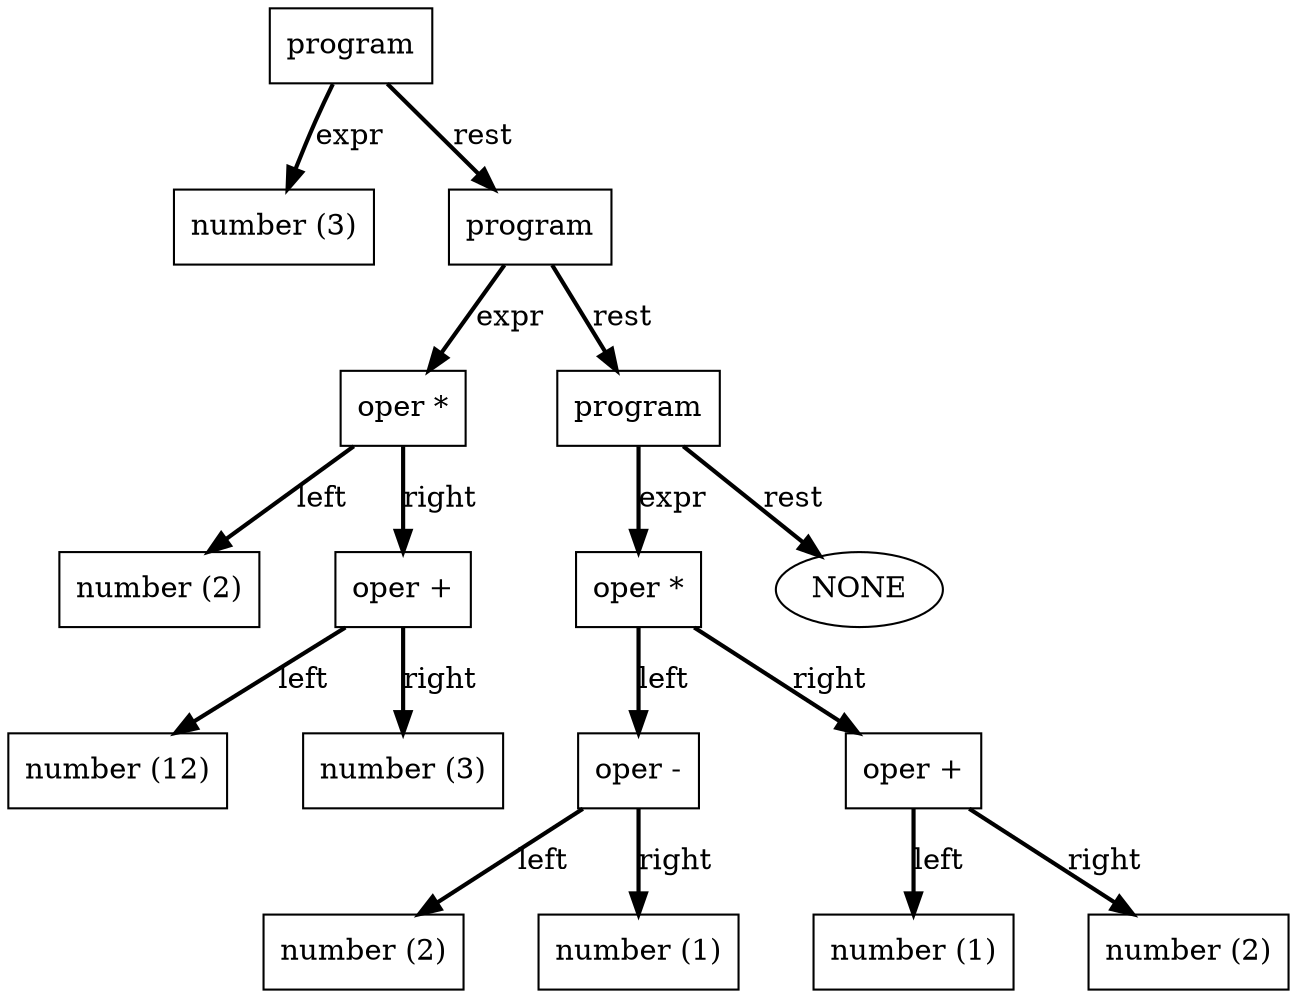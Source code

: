 digraph parsetree {
    ratio=fill
    node [shape="box"]
    edge [style=bold]
    ranksep=equally
    nodesep=0.5
    rankdir = TB
    clusterrank = local
N0 [label="program"]
N1 [label="number (3)"]
N0->N1 [label="expr"]
N2 [label="program"]
N3 [label="oper *"]
N4 [label="number (2)"]
N3->N4 [label="left"]
N5 [label="oper +"]
N6 [label="number (12)"]
N5->N6 [label="left"]
N7 [label="number (3)"]
N5->N7 [label="right"]
N3->N5 [label="right"]
N2->N3 [label="expr"]
N8 [label="program"]
N9 [label="oper *"]
N10 [label="oper -"]
N11 [label="number (2)"]
N10->N11 [label="left"]
N12 [label="number (1)"]
N10->N12 [label="right"]
N9->N10 [label="left"]
N13 [label="oper +"]
N14 [label="number (1)"]
N13->N14 [label="left"]
N15 [label="number (2)"]
N13->N15 [label="right"]
N9->N13 [label="right"]
N8->N9 [label="expr"]
N16 [shape="ellipse", label="NONE"]
N8->N16 [label="rest"]
N2->N8 [label="rest"]
N0->N2 [label="rest"]
}

